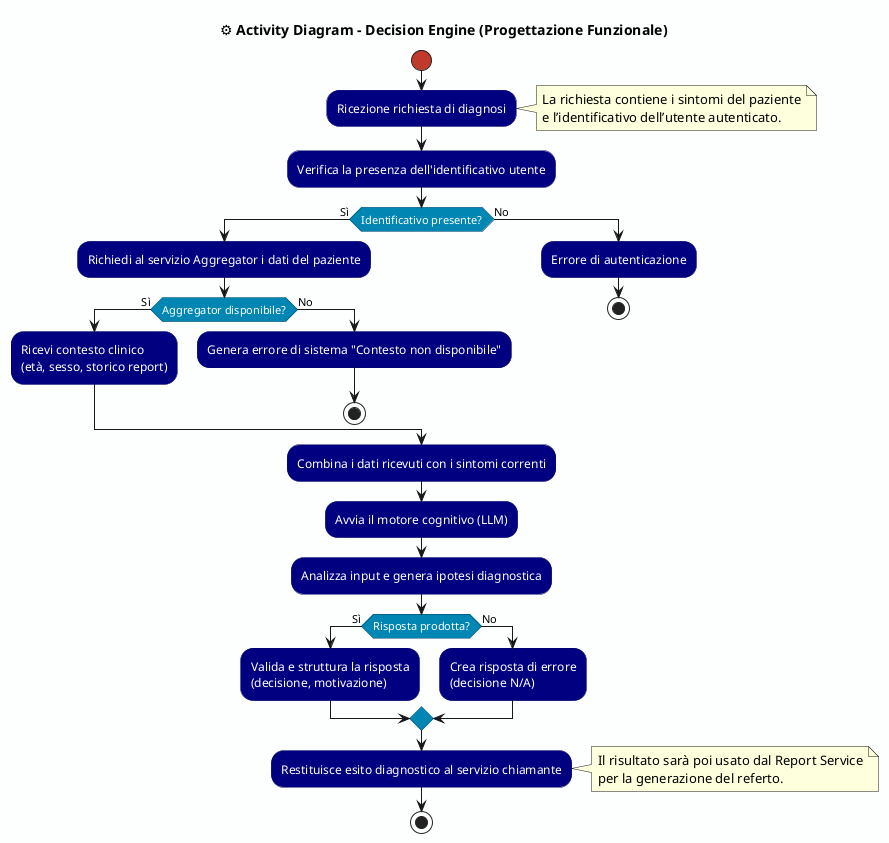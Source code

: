 @startuml activity_diagram_DECISION
title ⚙️ Activity Diagram - Decision Engine (Progettazione Funzionale)

skinparam backgroundColor #FDFEFE
skinparam activity {
  BackgroundColor #000080
  BorderColor #000060
  FontColor white
  DiamondBackgroundColor #0086b3
  DiamondBorderColor #004466
  StartColor #C0392B
  EndColor #C0392B
}

start

:Ricezione richiesta di diagnosi;
note right
La richiesta contiene i sintomi del paziente
e l’identificativo dell’utente autenticato.
end note

:Verifica la presenza dell'identificativo utente;
if (Identificativo presente?) then (Sì)
  :Richiedi al servizio Aggregator i dati del paziente;
  if (Aggregator disponibile?) then (Sì)
    :Ricevi contesto clinico\n(età, sesso, storico report);
  else (No)
    :Genera errore di sistema "Contesto non disponibile";
    stop
  endif
else (No)
  :Errore di autenticazione;
  stop
endif

:Combina i dati ricevuti con i sintomi correnti;
:Avvia il motore cognitivo (LLM);
:Analizza input e genera ipotesi diagnostica;

if (Risposta prodotta?) then (Sì)
  :Valida e struttura la risposta\n(decisione, motivazione);
else (No)
  :Crea risposta di errore\n(decisione N/A);
endif

:Restituisce esito diagnostico al servizio chiamante;
note right
Il risultato sarà poi usato dal Report Service
per la generazione del referto.
end note

stop
@enduml